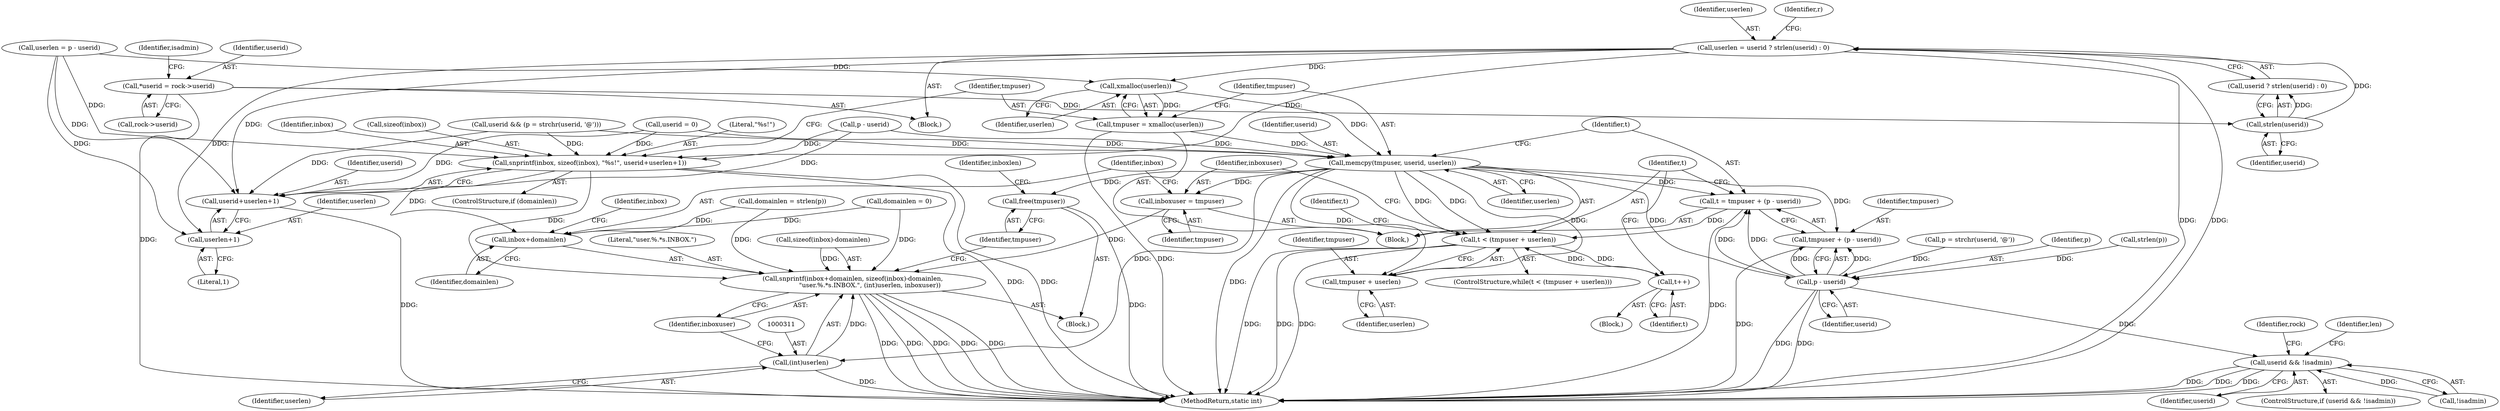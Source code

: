 digraph "0_cyrus-imapd_6bd33275368edfa71ae117de895488584678ac79@API" {
"1000161" [label="(Call,userlen = userid ? strlen(userid) : 0)"];
"1000165" [label="(Call,strlen(userid))"];
"1000133" [label="(Call,*userid = rock->userid)"];
"1000250" [label="(Call,snprintf(inbox, sizeof(inbox), \"%s!\", userid+userlen+1))"];
"1000301" [label="(Call,snprintf(inbox+domainlen, sizeof(inbox)-domainlen,\n                 \"user.%.*s.INBOX.\", (int)userlen, inboxuser))"];
"1000302" [label="(Call,inbox+domainlen)"];
"1000255" [label="(Call,userid+userlen+1)"];
"1000257" [label="(Call,userlen+1)"];
"1000267" [label="(Call,xmalloc(userlen))"];
"1000265" [label="(Call,tmpuser = xmalloc(userlen))"];
"1000269" [label="(Call,memcpy(tmpuser, userid, userlen))"];
"1000273" [label="(Call,t = tmpuser + (p - userid))"];
"1000281" [label="(Call,t < (tmpuser + userlen))"];
"1000296" [label="(Call,t++)"];
"1000275" [label="(Call,tmpuser + (p - userid))"];
"1000277" [label="(Call,p - userid)"];
"1000440" [label="(Call,userid && !isadmin)"];
"1000283" [label="(Call,tmpuser + userlen)"];
"1000298" [label="(Call,inboxuser = tmpuser)"];
"1000310" [label="(Call,(int)userlen)"];
"1000314" [label="(Call,free(tmpuser))"];
"1000312" [label="(Identifier,userlen)"];
"1000252" [label="(Call,sizeof(inbox))"];
"1000250" [label="(Call,snprintf(inbox, sizeof(inbox), \"%s!\", userid+userlen+1))"];
"1000307" [label="(Identifier,inbox)"];
"1000305" [label="(Call,sizeof(inbox)-domainlen)"];
"1000265" [label="(Call,tmpuser = xmalloc(userlen))"];
"1000258" [label="(Identifier,userlen)"];
"1000283" [label="(Call,tmpuser + userlen)"];
"1000162" [label="(Identifier,userlen)"];
"1000273" [label="(Call,t = tmpuser + (p - userid))"];
"1000303" [label="(Identifier,inbox)"];
"1000268" [label="(Identifier,userlen)"];
"1000621" [label="(Identifier,len)"];
"1000277" [label="(Call,p - userid)"];
"1000317" [label="(Identifier,inboxlen)"];
"1000165" [label="(Call,strlen(userid))"];
"1000440" [label="(Call,userid && !isadmin)"];
"1000254" [label="(Literal,\"%s!\")"];
"1000302" [label="(Call,inbox+domainlen)"];
"1000241" [label="(Block,)"];
"1000276" [label="(Identifier,tmpuser)"];
"1000442" [label="(Call,!isadmin)"];
"1000269" [label="(Call,memcpy(tmpuser, userid, userlen))"];
"1000300" [label="(Identifier,tmpuser)"];
"1000210" [label="(Call,userid && (p = strchr(userid, '@')))"];
"1000157" [label="(Call,domainlen = 0)"];
"1000218" [label="(Call,userlen = p - userid)"];
"1000223" [label="(Call,domainlen = strlen(p))"];
"1000304" [label="(Identifier,domainlen)"];
"1000282" [label="(Identifier,t)"];
"1000296" [label="(Call,t++)"];
"1000266" [label="(Identifier,tmpuser)"];
"1000212" [label="(Call,p = strchr(userid, '@'))"];
"1000270" [label="(Identifier,tmpuser)"];
"1000275" [label="(Call,tmpuser + (p - userid))"];
"1000441" [label="(Identifier,userid)"];
"1000257" [label="(Call,userlen+1)"];
"1000272" [label="(Identifier,userlen)"];
"1000163" [label="(Call,userid ? strlen(userid) : 0)"];
"1000161" [label="(Call,userlen = userid ? strlen(userid) : 0)"];
"1000255" [label="(Call,userid+userlen+1)"];
"1000186" [label="(Call,userid = 0)"];
"1000313" [label="(Identifier,inboxuser)"];
"1000264" [label="(Block,)"];
"1000284" [label="(Identifier,tmpuser)"];
"1000310" [label="(Call,(int)userlen)"];
"1000131" [label="(Block,)"];
"1000286" [label="(Block,)"];
"1000297" [label="(Identifier,t)"];
"1000166" [label="(Identifier,userid)"];
"1000278" [label="(Identifier,p)"];
"1000267" [label="(Call,xmalloc(userlen))"];
"1000133" [label="(Call,*userid = rock->userid)"];
"1000301" [label="(Call,snprintf(inbox+domainlen, sizeof(inbox)-domainlen,\n                 \"user.%.*s.INBOX.\", (int)userlen, inboxuser))"];
"1000220" [label="(Call,p - userid)"];
"1000772" [label="(MethodReturn,static int)"];
"1000298" [label="(Call,inboxuser = tmpuser)"];
"1000256" [label="(Identifier,userid)"];
"1000271" [label="(Identifier,userid)"];
"1000299" [label="(Identifier,inboxuser)"];
"1000279" [label="(Identifier,userid)"];
"1000134" [label="(Identifier,userid)"];
"1000259" [label="(Literal,1)"];
"1000225" [label="(Call,strlen(p))"];
"1000439" [label="(ControlStructure,if (userid && !isadmin))"];
"1000315" [label="(Identifier,tmpuser)"];
"1000314" [label="(Call,free(tmpuser))"];
"1000140" [label="(Identifier,isadmin)"];
"1000172" [label="(Identifier,r)"];
"1000135" [label="(Call,rock->userid)"];
"1000280" [label="(ControlStructure,while(t < (tmpuser + userlen)))"];
"1000251" [label="(Identifier,inbox)"];
"1000281" [label="(Call,t < (tmpuser + userlen))"];
"1000290" [label="(Identifier,t)"];
"1000285" [label="(Identifier,userlen)"];
"1000274" [label="(Identifier,t)"];
"1000309" [label="(Literal,\"user.%.*s.INBOX.\")"];
"1000248" [label="(ControlStructure,if (domainlen))"];
"1000447" [label="(Identifier,rock)"];
"1000161" -> "1000131"  [label="AST: "];
"1000161" -> "1000163"  [label="CFG: "];
"1000162" -> "1000161"  [label="AST: "];
"1000163" -> "1000161"  [label="AST: "];
"1000172" -> "1000161"  [label="CFG: "];
"1000161" -> "1000772"  [label="DDG: "];
"1000161" -> "1000772"  [label="DDG: "];
"1000165" -> "1000161"  [label="DDG: "];
"1000161" -> "1000250"  [label="DDG: "];
"1000161" -> "1000255"  [label="DDG: "];
"1000161" -> "1000257"  [label="DDG: "];
"1000161" -> "1000267"  [label="DDG: "];
"1000165" -> "1000163"  [label="AST: "];
"1000165" -> "1000166"  [label="CFG: "];
"1000166" -> "1000165"  [label="AST: "];
"1000163" -> "1000165"  [label="CFG: "];
"1000165" -> "1000163"  [label="DDG: "];
"1000133" -> "1000165"  [label="DDG: "];
"1000133" -> "1000131"  [label="AST: "];
"1000133" -> "1000135"  [label="CFG: "];
"1000134" -> "1000133"  [label="AST: "];
"1000135" -> "1000133"  [label="AST: "];
"1000140" -> "1000133"  [label="CFG: "];
"1000133" -> "1000772"  [label="DDG: "];
"1000250" -> "1000248"  [label="AST: "];
"1000250" -> "1000255"  [label="CFG: "];
"1000251" -> "1000250"  [label="AST: "];
"1000252" -> "1000250"  [label="AST: "];
"1000254" -> "1000250"  [label="AST: "];
"1000255" -> "1000250"  [label="AST: "];
"1000266" -> "1000250"  [label="CFG: "];
"1000250" -> "1000772"  [label="DDG: "];
"1000250" -> "1000772"  [label="DDG: "];
"1000186" -> "1000250"  [label="DDG: "];
"1000220" -> "1000250"  [label="DDG: "];
"1000210" -> "1000250"  [label="DDG: "];
"1000218" -> "1000250"  [label="DDG: "];
"1000250" -> "1000301"  [label="DDG: "];
"1000250" -> "1000302"  [label="DDG: "];
"1000301" -> "1000241"  [label="AST: "];
"1000301" -> "1000313"  [label="CFG: "];
"1000302" -> "1000301"  [label="AST: "];
"1000305" -> "1000301"  [label="AST: "];
"1000309" -> "1000301"  [label="AST: "];
"1000310" -> "1000301"  [label="AST: "];
"1000313" -> "1000301"  [label="AST: "];
"1000315" -> "1000301"  [label="CFG: "];
"1000301" -> "1000772"  [label="DDG: "];
"1000301" -> "1000772"  [label="DDG: "];
"1000301" -> "1000772"  [label="DDG: "];
"1000301" -> "1000772"  [label="DDG: "];
"1000301" -> "1000772"  [label="DDG: "];
"1000157" -> "1000301"  [label="DDG: "];
"1000223" -> "1000301"  [label="DDG: "];
"1000305" -> "1000301"  [label="DDG: "];
"1000310" -> "1000301"  [label="DDG: "];
"1000298" -> "1000301"  [label="DDG: "];
"1000302" -> "1000304"  [label="CFG: "];
"1000303" -> "1000302"  [label="AST: "];
"1000304" -> "1000302"  [label="AST: "];
"1000307" -> "1000302"  [label="CFG: "];
"1000157" -> "1000302"  [label="DDG: "];
"1000223" -> "1000302"  [label="DDG: "];
"1000255" -> "1000257"  [label="CFG: "];
"1000256" -> "1000255"  [label="AST: "];
"1000257" -> "1000255"  [label="AST: "];
"1000255" -> "1000772"  [label="DDG: "];
"1000186" -> "1000255"  [label="DDG: "];
"1000220" -> "1000255"  [label="DDG: "];
"1000210" -> "1000255"  [label="DDG: "];
"1000218" -> "1000255"  [label="DDG: "];
"1000257" -> "1000259"  [label="CFG: "];
"1000258" -> "1000257"  [label="AST: "];
"1000259" -> "1000257"  [label="AST: "];
"1000218" -> "1000257"  [label="DDG: "];
"1000267" -> "1000265"  [label="AST: "];
"1000267" -> "1000268"  [label="CFG: "];
"1000268" -> "1000267"  [label="AST: "];
"1000265" -> "1000267"  [label="CFG: "];
"1000267" -> "1000265"  [label="DDG: "];
"1000218" -> "1000267"  [label="DDG: "];
"1000267" -> "1000269"  [label="DDG: "];
"1000265" -> "1000264"  [label="AST: "];
"1000266" -> "1000265"  [label="AST: "];
"1000270" -> "1000265"  [label="CFG: "];
"1000265" -> "1000772"  [label="DDG: "];
"1000265" -> "1000269"  [label="DDG: "];
"1000269" -> "1000264"  [label="AST: "];
"1000269" -> "1000272"  [label="CFG: "];
"1000270" -> "1000269"  [label="AST: "];
"1000271" -> "1000269"  [label="AST: "];
"1000272" -> "1000269"  [label="AST: "];
"1000274" -> "1000269"  [label="CFG: "];
"1000269" -> "1000772"  [label="DDG: "];
"1000186" -> "1000269"  [label="DDG: "];
"1000220" -> "1000269"  [label="DDG: "];
"1000210" -> "1000269"  [label="DDG: "];
"1000269" -> "1000273"  [label="DDG: "];
"1000269" -> "1000275"  [label="DDG: "];
"1000269" -> "1000277"  [label="DDG: "];
"1000269" -> "1000281"  [label="DDG: "];
"1000269" -> "1000281"  [label="DDG: "];
"1000269" -> "1000283"  [label="DDG: "];
"1000269" -> "1000283"  [label="DDG: "];
"1000269" -> "1000298"  [label="DDG: "];
"1000269" -> "1000310"  [label="DDG: "];
"1000269" -> "1000314"  [label="DDG: "];
"1000273" -> "1000264"  [label="AST: "];
"1000273" -> "1000275"  [label="CFG: "];
"1000274" -> "1000273"  [label="AST: "];
"1000275" -> "1000273"  [label="AST: "];
"1000282" -> "1000273"  [label="CFG: "];
"1000273" -> "1000772"  [label="DDG: "];
"1000277" -> "1000273"  [label="DDG: "];
"1000277" -> "1000273"  [label="DDG: "];
"1000273" -> "1000281"  [label="DDG: "];
"1000281" -> "1000280"  [label="AST: "];
"1000281" -> "1000283"  [label="CFG: "];
"1000282" -> "1000281"  [label="AST: "];
"1000283" -> "1000281"  [label="AST: "];
"1000290" -> "1000281"  [label="CFG: "];
"1000299" -> "1000281"  [label="CFG: "];
"1000281" -> "1000772"  [label="DDG: "];
"1000281" -> "1000772"  [label="DDG: "];
"1000281" -> "1000772"  [label="DDG: "];
"1000296" -> "1000281"  [label="DDG: "];
"1000281" -> "1000296"  [label="DDG: "];
"1000296" -> "1000286"  [label="AST: "];
"1000296" -> "1000297"  [label="CFG: "];
"1000297" -> "1000296"  [label="AST: "];
"1000282" -> "1000296"  [label="CFG: "];
"1000275" -> "1000277"  [label="CFG: "];
"1000276" -> "1000275"  [label="AST: "];
"1000277" -> "1000275"  [label="AST: "];
"1000275" -> "1000772"  [label="DDG: "];
"1000277" -> "1000275"  [label="DDG: "];
"1000277" -> "1000275"  [label="DDG: "];
"1000277" -> "1000279"  [label="CFG: "];
"1000278" -> "1000277"  [label="AST: "];
"1000279" -> "1000277"  [label="AST: "];
"1000277" -> "1000772"  [label="DDG: "];
"1000277" -> "1000772"  [label="DDG: "];
"1000212" -> "1000277"  [label="DDG: "];
"1000225" -> "1000277"  [label="DDG: "];
"1000277" -> "1000440"  [label="DDG: "];
"1000440" -> "1000439"  [label="AST: "];
"1000440" -> "1000441"  [label="CFG: "];
"1000440" -> "1000442"  [label="CFG: "];
"1000441" -> "1000440"  [label="AST: "];
"1000442" -> "1000440"  [label="AST: "];
"1000447" -> "1000440"  [label="CFG: "];
"1000621" -> "1000440"  [label="CFG: "];
"1000440" -> "1000772"  [label="DDG: "];
"1000440" -> "1000772"  [label="DDG: "];
"1000440" -> "1000772"  [label="DDG: "];
"1000442" -> "1000440"  [label="DDG: "];
"1000283" -> "1000285"  [label="CFG: "];
"1000284" -> "1000283"  [label="AST: "];
"1000285" -> "1000283"  [label="AST: "];
"1000298" -> "1000264"  [label="AST: "];
"1000298" -> "1000300"  [label="CFG: "];
"1000299" -> "1000298"  [label="AST: "];
"1000300" -> "1000298"  [label="AST: "];
"1000303" -> "1000298"  [label="CFG: "];
"1000310" -> "1000312"  [label="CFG: "];
"1000311" -> "1000310"  [label="AST: "];
"1000312" -> "1000310"  [label="AST: "];
"1000313" -> "1000310"  [label="CFG: "];
"1000310" -> "1000772"  [label="DDG: "];
"1000314" -> "1000241"  [label="AST: "];
"1000314" -> "1000315"  [label="CFG: "];
"1000315" -> "1000314"  [label="AST: "];
"1000317" -> "1000314"  [label="CFG: "];
"1000314" -> "1000772"  [label="DDG: "];
}
